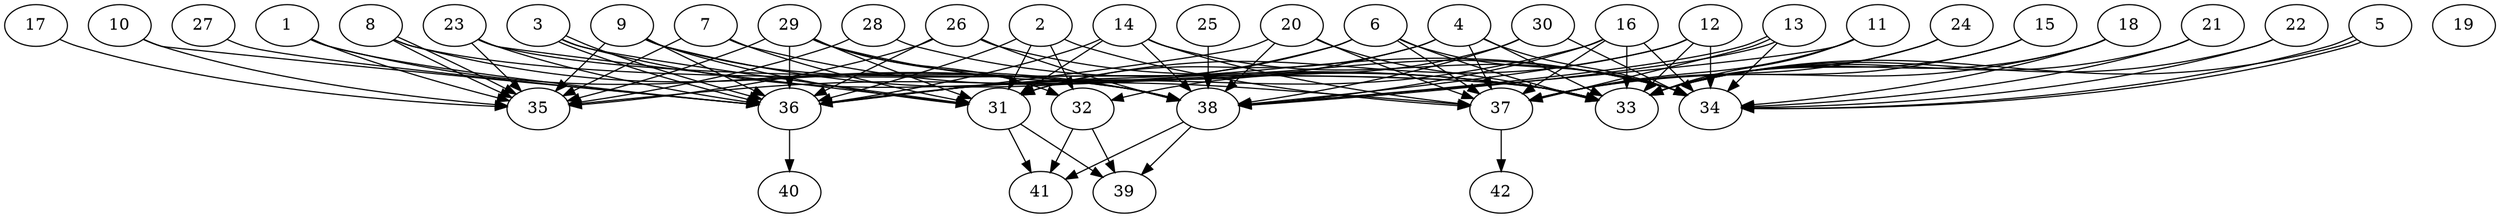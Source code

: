 // DAG (tier=3-complex, mode=compute, n=42, ccr=0.456, fat=0.786, density=0.629, regular=0.219, jump=0.316, mindata=1048576, maxdata=16777216)
// DAG automatically generated by daggen at Sun Aug 24 16:33:35 2025
// /home/ermia/Project/Environments/daggen/bin/daggen --dot --ccr 0.456 --fat 0.786 --regular 0.219 --density 0.629 --jump 0.316 --mindata 1048576 --maxdata 16777216 -n 42 
digraph G {
  1 [size="1183932532878039056384", alpha="0.19", expect_size="591966266439019528192"]
  1 -> 35 [size ="895312449241088"]
  1 -> 36 [size ="895312449241088"]
  1 -> 38 [size ="895312449241088"]
  2 [size="928919244474897920", alpha="0.00", expect_size="464459622237448960"]
  2 -> 31 [size ="1537669771296768"]
  2 -> 32 [size ="1537669771296768"]
  2 -> 36 [size ="1537669771296768"]
  2 -> 37 [size ="1537669771296768"]
  3 [size="183361953469780983808", alpha="0.05", expect_size="91680976734890491904"]
  3 -> 31 [size ="258203904376832"]
  3 -> 36 [size ="258203904376832"]
  3 -> 36 [size ="258203904376832"]
  3 -> 37 [size ="258203904376832"]
  4 [size="863114664566019063808", alpha="0.10", expect_size="431557332283009531904"]
  4 -> 31 [size ="725218683256832"]
  4 -> 33 [size ="725218683256832"]
  4 -> 34 [size ="725218683256832"]
  4 -> 36 [size ="725218683256832"]
  4 -> 37 [size ="725218683256832"]
  5 [size="20576618103620308", alpha="0.01", expect_size="10288309051810154"]
  5 -> 33 [size ="392925217292288"]
  5 -> 34 [size ="392925217292288"]
  5 -> 34 [size ="392925217292288"]
  6 [size="43482506534170568", alpha="0.04", expect_size="21741253267085284"]
  6 -> 33 [size ="2067181214892032"]
  6 -> 34 [size ="2067181214892032"]
  6 -> 35 [size ="2067181214892032"]
  6 -> 36 [size ="2067181214892032"]
  6 -> 37 [size ="2067181214892032"]
  7 [size="1024226907219326720", alpha="0.10", expect_size="512113453609663360"]
  7 -> 31 [size ="514296329011200"]
  7 -> 33 [size ="514296329011200"]
  7 -> 35 [size ="514296329011200"]
  8 [size="715365752261346048", alpha="0.04", expect_size="357682876130673024"]
  8 -> 33 [size ="823662999502848"]
  8 -> 35 [size ="823662999502848"]
  8 -> 35 [size ="823662999502848"]
  8 -> 38 [size ="823662999502848"]
  9 [size="3945516816045749760", alpha="0.12", expect_size="1972758408022874880"]
  9 -> 31 [size ="1407877067571200"]
  9 -> 33 [size ="1407877067571200"]
  9 -> 35 [size ="1407877067571200"]
  9 -> 36 [size ="1407877067571200"]
  9 -> 38 [size ="1407877067571200"]
  10 [size="3536005549078838272", alpha="0.06", expect_size="1768002774539419136"]
  10 -> 35 [size ="2247953167155200"]
  10 -> 36 [size ="2247953167155200"]
  11 [size="20981573591355984", alpha="0.13", expect_size="10490786795677992"]
  11 -> 33 [size ="52849069260800"]
  11 -> 37 [size ="52849069260800"]
  11 -> 38 [size ="52849069260800"]
  12 [size="27764999299084844", alpha="0.05", expect_size="13882499649542422"]
  12 -> 31 [size ="1800384020480000"]
  12 -> 33 [size ="1800384020480000"]
  12 -> 34 [size ="1800384020480000"]
  12 -> 38 [size ="1800384020480000"]
  13 [size="3742277089259996160", alpha="0.18", expect_size="1871138544629998080"]
  13 -> 34 [size ="1945506443952128"]
  13 -> 37 [size ="1945506443952128"]
  13 -> 38 [size ="1945506443952128"]
  13 -> 38 [size ="1945506443952128"]
  14 [size="3506982532389694976", alpha="0.05", expect_size="1753491266194847488"]
  14 -> 31 [size ="1516392100659200"]
  14 -> 34 [size ="1516392100659200"]
  14 -> 36 [size ="1516392100659200"]
  14 -> 37 [size ="1516392100659200"]
  14 -> 38 [size ="1516392100659200"]
  15 [size="302840606251221516288", alpha="0.19", expect_size="151420303125610758144"]
  15 -> 33 [size ="360771917709312"]
  15 -> 37 [size ="360771917709312"]
  16 [size="644230796206895616", alpha="0.01", expect_size="322115398103447808"]
  16 -> 33 [size ="249620017971200"]
  16 -> 34 [size ="249620017971200"]
  16 -> 36 [size ="249620017971200"]
  16 -> 37 [size ="249620017971200"]
  16 -> 38 [size ="249620017971200"]
  17 [size="34784612453234772", alpha="0.16", expect_size="17392306226617386"]
  17 -> 35 [size ="1486093077708800"]
  18 [size="26975409741120528", alpha="0.16", expect_size="13487704870560264"]
  18 -> 33 [size ="1216834162393088"]
  18 -> 34 [size ="1216834162393088"]
  18 -> 37 [size ="1216834162393088"]
  19 [size="10386813566038550", alpha="0.03", expect_size="5193406783019275"]
  20 [size="2405035417109681668096", alpha="0.14", expect_size="1202517708554840834048"]
  20 -> 33 [size ="1436054661890048"]
  20 -> 36 [size ="1436054661890048"]
  20 -> 37 [size ="1436054661890048"]
  20 -> 38 [size ="1436054661890048"]
  21 [size="40766685910814162944", alpha="0.19", expect_size="20383342955407081472"]
  21 -> 33 [size ="94760408711168"]
  21 -> 34 [size ="94760408711168"]
  22 [size="1262772071498296576", alpha="0.17", expect_size="631386035749148288"]
  22 -> 33 [size ="605791748882432"]
  22 -> 34 [size ="605791748882432"]
  23 [size="3976258874230967808", alpha="0.01", expect_size="1988129437115483904"]
  23 -> 31 [size ="1361107381911552"]
  23 -> 33 [size ="1361107381911552"]
  23 -> 35 [size ="1361107381911552"]
  23 -> 36 [size ="1361107381911552"]
  24 [size="97076458564473600", alpha="0.13", expect_size="48538229282236800"]
  24 -> 33 [size ="1647927411867648"]
  24 -> 37 [size ="1647927411867648"]
  25 [size="279964292275070176", alpha="0.18", expect_size="139982146137535088"]
  25 -> 38 [size ="124533994422272"]
  26 [size="26621958949575192", alpha="0.06", expect_size="13310979474787596"]
  26 -> 34 [size ="17058033041408"]
  26 -> 35 [size ="17058033041408"]
  26 -> 36 [size ="17058033041408"]
  26 -> 38 [size ="17058033041408"]
  27 [size="2257078864726734", alpha="0.20", expect_size="1128539432363367"]
  27 -> 36 [size ="130618310524928"]
  28 [size="75315706442255136", alpha="0.18", expect_size="37657853221127568"]
  28 -> 34 [size ="1293996471091200"]
  28 -> 35 [size ="1293996471091200"]
  29 [size="1133122221431854848", alpha="0.03", expect_size="566561110715927424"]
  29 -> 31 [size ="1031326874468352"]
  29 -> 32 [size ="1031326874468352"]
  29 -> 33 [size ="1031326874468352"]
  29 -> 35 [size ="1031326874468352"]
  29 -> 36 [size ="1031326874468352"]
  29 -> 38 [size ="1031326874468352"]
  30 [size="23642902203993064", alpha="0.14", expect_size="11821451101996532"]
  30 -> 32 [size ="2006271708364800"]
  30 -> 34 [size ="2006271708364800"]
  30 -> 38 [size ="2006271708364800"]
  31 [size="914988641745045", alpha="0.17", expect_size="457494320872522"]
  31 -> 39 [size ="17807748104192"]
  31 -> 41 [size ="17807748104192"]
  32 [size="63229170028610008", alpha="0.17", expect_size="31614585014305004"]
  32 -> 39 [size ="1114415466283008"]
  32 -> 41 [size ="1114415466283008"]
  33 [size="61909261568260008", alpha="0.13", expect_size="30954630784130004"]
  34 [size="716859702746546176000", alpha="0.14", expect_size="358429851373273088000"]
  35 [size="1439699963502544289792", alpha="0.08", expect_size="719849981751272144896"]
  36 [size="8904662122622951", alpha="0.20", expect_size="4452331061311475"]
  36 -> 40 [size ="320277397372928"]
  37 [size="1311695369893052416000", alpha="0.11", expect_size="655847684946526208000"]
  37 -> 42 [size ="958617406668800"]
  38 [size="98865337095631728", alpha="0.05", expect_size="49432668547815864"]
  38 -> 39 [size ="151305397993472"]
  38 -> 41 [size ="151305397993472"]
  39 [size="17388529331794828", alpha="0.12", expect_size="8694264665897414"]
  40 [size="79702110187410416", alpha="0.11", expect_size="39851055093705208"]
  41 [size="820365322757944064", alpha="0.02", expect_size="410182661378972032"]
  42 [size="1775429035753472000000", alpha="0.07", expect_size="887714517876736000000"]
}